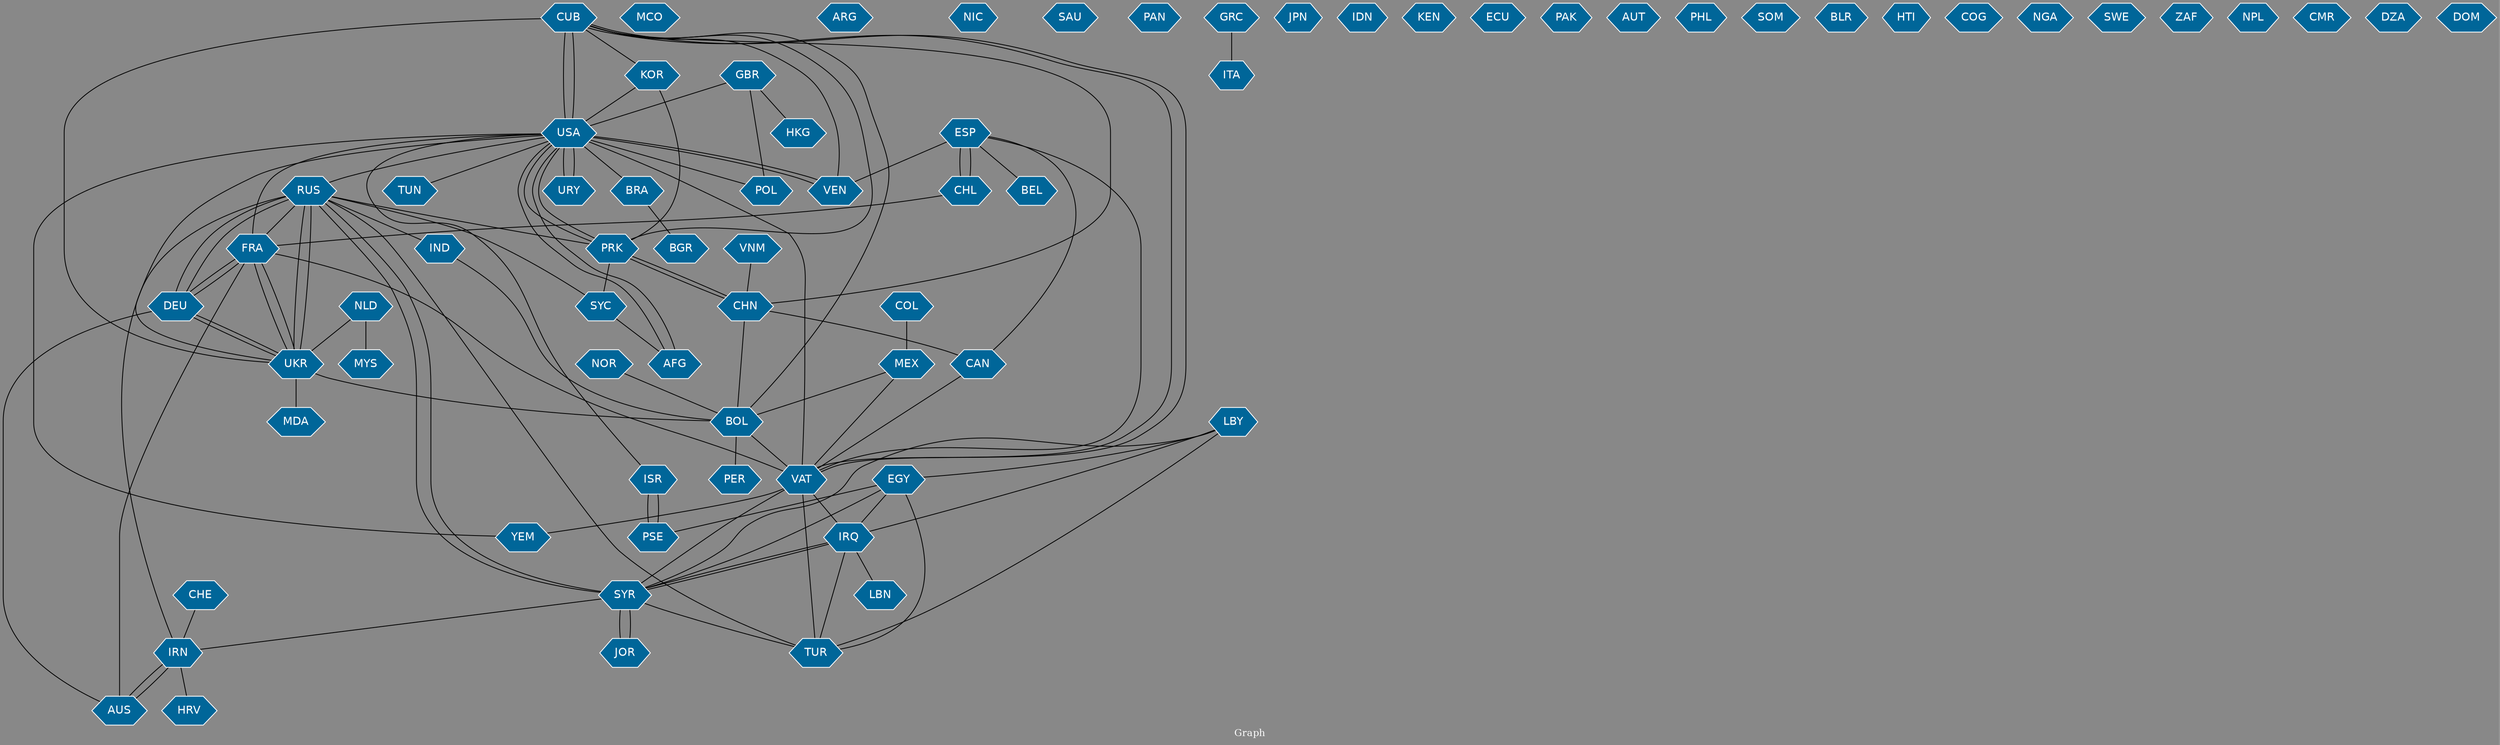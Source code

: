 // Countries together in item graph
graph {
	graph [bgcolor="#888888" fontcolor=white fontsize=12 label="Graph" outputorder=edgesfirst overlap=prism]
	node [color=white fillcolor="#006699" fontcolor=white fontname=Helvetica shape=hexagon style=filled]
	edge [arrowhead=open color=black fontcolor=white fontname=Courier fontsize=12]
		CUB [label=CUB]
		USA [label=USA]
		RUS [label=RUS]
		HKG [label=HKG]
		MCO [label=MCO]
		PSE [label=PSE]
		BEL [label=BEL]
		ARG [label=ARG]
		AFG [label=AFG]
		GBR [label=GBR]
		BOL [label=BOL]
		PER [label=PER]
		FRA [label=FRA]
		BRA [label=BRA]
		TUN [label=TUN]
		NIC [label=NIC]
		ESP [label=ESP]
		CHL [label=CHL]
		MEX [label=MEX]
		SAU [label=SAU]
		AUS [label=AUS]
		UKR [label=UKR]
		PAN [label=PAN]
		VAT [label=VAT]
		ISR [label=ISR]
		IRN [label=IRN]
		YEM [label=YEM]
		VEN [label=VEN]
		GRC [label=GRC]
		COL [label=COL]
		ITA [label=ITA]
		SYR [label=SYR]
		PRK [label=PRK]
		JPN [label=JPN]
		DEU [label=DEU]
		CHN [label=CHN]
		JOR [label=JOR]
		POL [label=POL]
		IDN [label=IDN]
		BGR [label=BGR]
		KEN [label=KEN]
		ECU [label=ECU]
		IRQ [label=IRQ]
		PAK [label=PAK]
		EGY [label=EGY]
		SYC [label=SYC]
		CAN [label=CAN]
		LBN [label=LBN]
		HRV [label=HRV]
		AUT [label=AUT]
		PHL [label=PHL]
		VNM [label=VNM]
		SOM [label=SOM]
		BLR [label=BLR]
		IND [label=IND]
		TUR [label=TUR]
		HTI [label=HTI]
		COG [label=COG]
		NGA [label=NGA]
		SWE [label=SWE]
		KOR [label=KOR]
		URY [label=URY]
		MDA [label=MDA]
		MYS [label=MYS]
		NOR [label=NOR]
		ZAF [label=ZAF]
		LBY [label=LBY]
		NLD [label=NLD]
		NPL [label=NPL]
		CMR [label=CMR]
		CHE [label=CHE]
		DZA [label=DZA]
		DOM [label=DOM]
			UKR -- FRA [weight=1]
			COL -- MEX [weight=1]
			FRA -- AUS [weight=1]
			SYR -- TUR [weight=1]
			VEN -- USA [weight=2]
			USA -- TUN [weight=1]
			PRK -- CHN [weight=1]
			LBY -- SYR [weight=1]
			CHN -- BOL [weight=1]
			VAT -- USA [weight=1]
			URY -- USA [weight=3]
			SYR -- IRQ [weight=2]
			BOL -- PER [weight=1]
			NLD -- UKR [weight=1]
			CHN -- CAN [weight=1]
			IRQ -- LBN [weight=1]
			AFG -- USA [weight=1]
			TUR -- VAT [weight=1]
			RUS -- DEU [weight=1]
			VAT -- SYR [weight=1]
			VNM -- CHN [weight=1]
			CHN -- PRK [weight=2]
			RUS -- IRN [weight=1]
			JOR -- SYR [weight=1]
			USA -- YEM [weight=1]
			CUB -- BOL [weight=1]
			CUB -- KOR [weight=1]
			ESP -- BEL [weight=1]
			LBY -- TUR [weight=1]
			PRK -- USA [weight=5]
			IRN -- AUS [weight=1]
			NLD -- MYS [weight=1]
			USA -- UKR [weight=1]
			KOR -- PRK [weight=2]
			USA -- AFG [weight=1]
			DEU -- RUS [weight=1]
			KOR -- USA [weight=1]
			CAN -- VAT [weight=1]
			EGY -- PSE [weight=1]
			RUS -- SYR [weight=2]
			RUS -- IND [weight=1]
			GBR -- HKG [weight=1]
			SYR -- IRN [weight=1]
			UKR -- BOL [weight=1]
			MEX -- BOL [weight=1]
			IND -- BOL [weight=1]
			RUS -- TUR [weight=1]
			CHL -- ESP [weight=1]
			CUB -- VAT [weight=1]
			USA -- RUS [weight=1]
			RUS -- PRK [weight=2]
			IRQ -- SYR [weight=1]
			PSE -- ISR [weight=10]
			TUR -- IRQ [weight=1]
			UKR -- MDA [weight=1]
			EGY -- IRQ [weight=1]
			VAT -- FRA [weight=1]
			BOL -- VAT [weight=1]
			LBY -- IRQ [weight=1]
			ESP -- VAT [weight=1]
			SYR -- RUS [weight=1]
			CUB -- CHN [weight=2]
			FRA -- USA [weight=1]
			DEU -- FRA [weight=1]
			ISR -- PSE [weight=4]
			GRC -- ITA [weight=1]
			DEU -- UKR [weight=1]
			CHL -- FRA [weight=1]
			VAT -- IRQ [weight=1]
			ESP -- VEN [weight=1]
			SYR -- JOR [weight=1]
			DEU -- AUS [weight=1]
			CHE -- IRN [weight=1]
			RUS -- UKR [weight=4]
			SYC -- AFG [weight=1]
			IRN -- HRV [weight=1]
			GBR -- POL [weight=1]
			CUB -- UKR [weight=1]
			LBY -- EGY [weight=1]
			VAT -- CUB [weight=2]
			MEX -- VAT [weight=1]
			USA -- BRA [weight=1]
			RUS -- SYC [weight=1]
			GBR -- USA [weight=1]
			BRA -- BGR [weight=1]
			VEN -- CUB [weight=2]
			EGY -- SYR [weight=1]
			USA -- PRK [weight=1]
			USA -- ISR [weight=1]
			AUS -- IRN [weight=1]
			UKR -- DEU [weight=1]
			ESP -- CHL [weight=2]
			UKR -- RUS [weight=8]
			PRK -- SYC [weight=1]
			RUS -- FRA [weight=2]
			USA -- POL [weight=1]
			NOR -- BOL [weight=1]
			FRA -- DEU [weight=1]
			ESP -- CAN [weight=1]
			USA -- CUB [weight=20]
			USA -- VEN [weight=3]
			CUB -- USA [weight=12]
			CUB -- PRK [weight=1]
			USA -- URY [weight=3]
			EGY -- TUR [weight=1]
			FRA -- UKR [weight=1]
			VAT -- YEM [weight=1]
}
